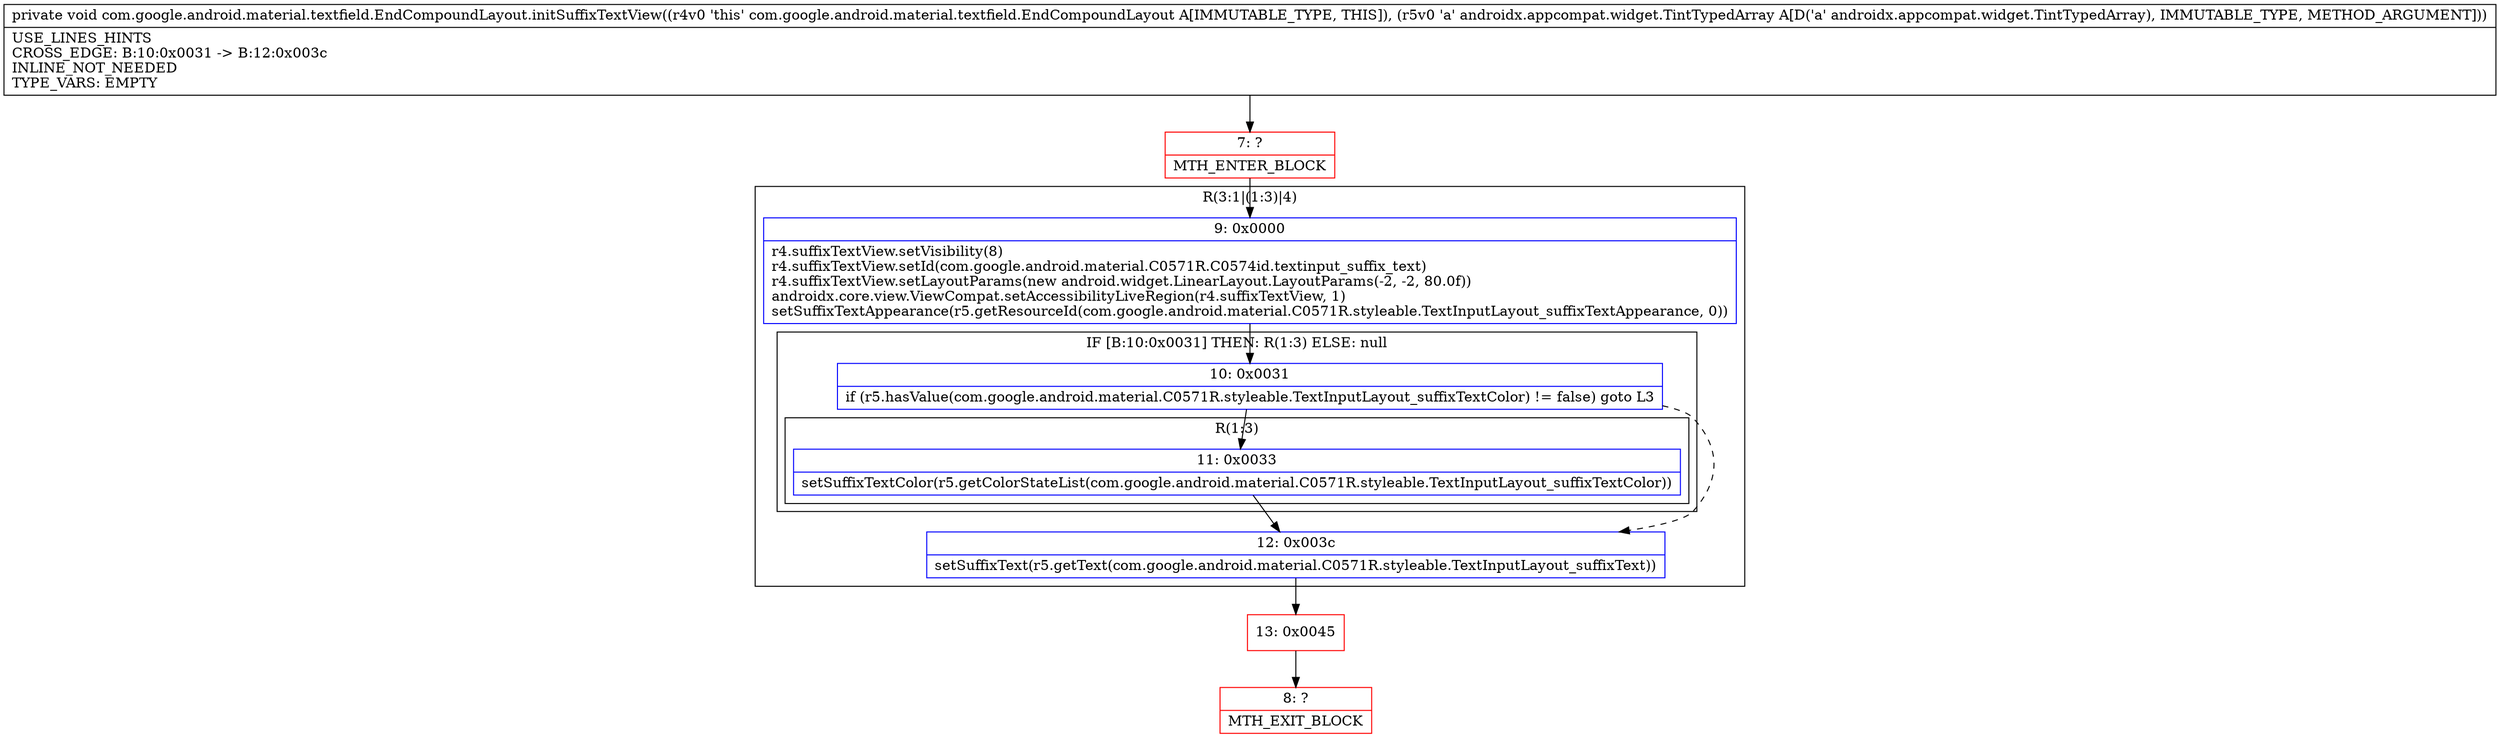 digraph "CFG forcom.google.android.material.textfield.EndCompoundLayout.initSuffixTextView(Landroidx\/appcompat\/widget\/TintTypedArray;)V" {
subgraph cluster_Region_341327454 {
label = "R(3:1|(1:3)|4)";
node [shape=record,color=blue];
Node_9 [shape=record,label="{9\:\ 0x0000|r4.suffixTextView.setVisibility(8)\lr4.suffixTextView.setId(com.google.android.material.C0571R.C0574id.textinput_suffix_text)\lr4.suffixTextView.setLayoutParams(new android.widget.LinearLayout.LayoutParams(\-2, \-2, 80.0f))\landroidx.core.view.ViewCompat.setAccessibilityLiveRegion(r4.suffixTextView, 1)\lsetSuffixTextAppearance(r5.getResourceId(com.google.android.material.C0571R.styleable.TextInputLayout_suffixTextAppearance, 0))\l}"];
subgraph cluster_IfRegion_1506975104 {
label = "IF [B:10:0x0031] THEN: R(1:3) ELSE: null";
node [shape=record,color=blue];
Node_10 [shape=record,label="{10\:\ 0x0031|if (r5.hasValue(com.google.android.material.C0571R.styleable.TextInputLayout_suffixTextColor) != false) goto L3\l}"];
subgraph cluster_Region_378357754 {
label = "R(1:3)";
node [shape=record,color=blue];
Node_11 [shape=record,label="{11\:\ 0x0033|setSuffixTextColor(r5.getColorStateList(com.google.android.material.C0571R.styleable.TextInputLayout_suffixTextColor))\l}"];
}
}
Node_12 [shape=record,label="{12\:\ 0x003c|setSuffixText(r5.getText(com.google.android.material.C0571R.styleable.TextInputLayout_suffixText))\l}"];
}
Node_7 [shape=record,color=red,label="{7\:\ ?|MTH_ENTER_BLOCK\l}"];
Node_13 [shape=record,color=red,label="{13\:\ 0x0045}"];
Node_8 [shape=record,color=red,label="{8\:\ ?|MTH_EXIT_BLOCK\l}"];
MethodNode[shape=record,label="{private void com.google.android.material.textfield.EndCompoundLayout.initSuffixTextView((r4v0 'this' com.google.android.material.textfield.EndCompoundLayout A[IMMUTABLE_TYPE, THIS]), (r5v0 'a' androidx.appcompat.widget.TintTypedArray A[D('a' androidx.appcompat.widget.TintTypedArray), IMMUTABLE_TYPE, METHOD_ARGUMENT]))  | USE_LINES_HINTS\lCROSS_EDGE: B:10:0x0031 \-\> B:12:0x003c\lINLINE_NOT_NEEDED\lTYPE_VARS: EMPTY\l}"];
MethodNode -> Node_7;Node_9 -> Node_10;
Node_10 -> Node_11;
Node_10 -> Node_12[style=dashed];
Node_11 -> Node_12;
Node_12 -> Node_13;
Node_7 -> Node_9;
Node_13 -> Node_8;
}

